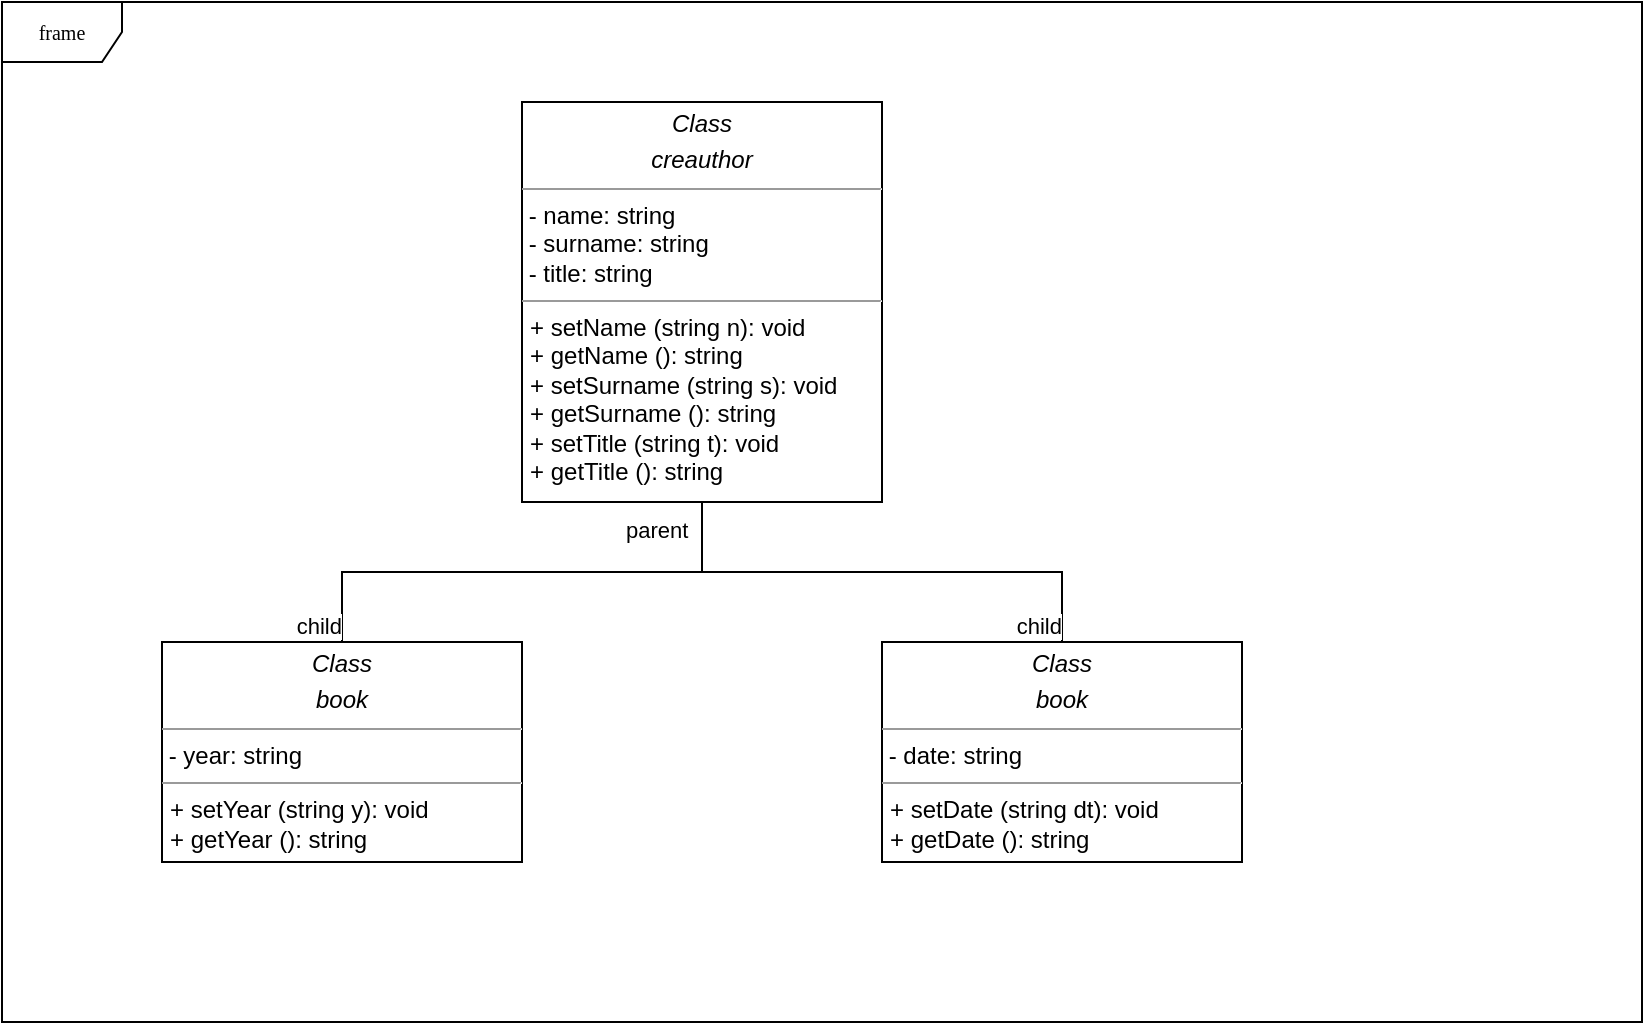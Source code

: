 <mxfile version="21.1.2" type="device">
  <diagram name="Page-1" id="c4acf3e9-155e-7222-9cf6-157b1a14988f">
    <mxGraphModel dx="1434" dy="802" grid="1" gridSize="10" guides="1" tooltips="1" connect="1" arrows="1" fold="1" page="1" pageScale="1" pageWidth="413" pageHeight="583" background="none" math="0" shadow="0">
      <root>
        <mxCell id="0" />
        <mxCell id="1" parent="0" />
        <mxCell id="17acba5748e5396b-1" value="frame" style="shape=umlFrame;whiteSpace=wrap;html=1;rounded=0;shadow=0;comic=0;labelBackgroundColor=none;strokeWidth=1;fontFamily=Verdana;fontSize=10;align=center;" parent="1" vertex="1">
          <mxGeometry x="20" y="20" width="820" height="510" as="geometry" />
        </mxCell>
        <mxCell id="5d2195bd80daf111-20" value="&lt;p style=&quot;margin:0px;margin-top:4px;text-align:center;&quot;&gt;&lt;i&gt;Class&lt;/i&gt;&lt;/p&gt;&lt;p style=&quot;margin:0px;margin-top:4px;text-align:center;&quot;&gt;&lt;i&gt;creauthor&lt;/i&gt;&lt;/p&gt;&lt;hr size=&quot;1&quot;&gt;&lt;p style=&quot;margin:0px;margin-left:4px;&quot;&gt;&lt;/p&gt;&lt;div style=&quot;text-align: justify;&quot;&gt;&lt;span style=&quot;background-color: initial;&quot;&gt;&amp;nbsp;- name: string&lt;/span&gt;&lt;/div&gt;&lt;div style=&quot;text-align: justify;&quot;&gt;&lt;span style=&quot;background-color: initial;&quot;&gt;&amp;nbsp;- surname: string&lt;/span&gt;&lt;/div&gt;&lt;div style=&quot;text-align: justify;&quot;&gt;&lt;span style=&quot;background-color: initial;&quot;&gt;&amp;nbsp;- title: string&lt;/span&gt;&lt;/div&gt;&lt;hr size=&quot;1&quot;&gt;&lt;p style=&quot;margin:0px;margin-left:4px;&quot;&gt;+ setName (string n): void&lt;br&gt;+ getName (): string&lt;/p&gt;&lt;p style=&quot;margin:0px;margin-left:4px;&quot;&gt;+ setSurname (string s): void&lt;br style=&quot;border-color: var(--border-color);&quot;&gt;+ getSurname (): string&lt;br&gt;&lt;/p&gt;&lt;p style=&quot;margin:0px;margin-left:4px;&quot;&gt;+ setTitle (string t): void&lt;br style=&quot;border-color: var(--border-color);&quot;&gt;+ getTitle (): string&lt;br&gt;&lt;/p&gt;" style="verticalAlign=top;align=left;overflow=fill;fontSize=12;fontFamily=Helvetica;html=1;rounded=0;shadow=0;comic=0;labelBackgroundColor=none;strokeWidth=1" parent="1" vertex="1">
          <mxGeometry x="280" y="70" width="180" height="200" as="geometry" />
        </mxCell>
        <mxCell id="eKYPIXdJeBiAekk-b38k-2" value="&lt;p style=&quot;margin:0px;margin-top:4px;text-align:center;&quot;&gt;&lt;i&gt;Class&lt;/i&gt;&lt;/p&gt;&lt;p style=&quot;margin:0px;margin-top:4px;text-align:center;&quot;&gt;&lt;i&gt;book&lt;/i&gt;&lt;/p&gt;&lt;hr size=&quot;1&quot;&gt;&lt;p style=&quot;margin:0px;margin-left:4px;&quot;&gt;&lt;/p&gt;&lt;div style=&quot;text-align: justify;&quot;&gt;&lt;span style=&quot;background-color: initial;&quot;&gt;&amp;nbsp;- year: string&lt;/span&gt;&lt;/div&gt;&lt;hr size=&quot;1&quot;&gt;&lt;p style=&quot;margin:0px;margin-left:4px;&quot;&gt;+ setYear (string y): void&lt;br&gt;+ getYear (): string&lt;/p&gt;" style="verticalAlign=top;align=left;overflow=fill;fontSize=12;fontFamily=Helvetica;html=1;rounded=0;shadow=0;comic=0;labelBackgroundColor=none;strokeWidth=1" vertex="1" parent="1">
          <mxGeometry x="100" y="340" width="180" height="110" as="geometry" />
        </mxCell>
        <mxCell id="eKYPIXdJeBiAekk-b38k-3" value="&lt;p style=&quot;margin:0px;margin-top:4px;text-align:center;&quot;&gt;&lt;i&gt;Class&lt;/i&gt;&lt;/p&gt;&lt;p style=&quot;margin:0px;margin-top:4px;text-align:center;&quot;&gt;&lt;i&gt;book&lt;/i&gt;&lt;/p&gt;&lt;hr size=&quot;1&quot;&gt;&lt;p style=&quot;margin:0px;margin-left:4px;&quot;&gt;&lt;/p&gt;&lt;div style=&quot;text-align: justify;&quot;&gt;&lt;span style=&quot;background-color: initial;&quot;&gt;&amp;nbsp;- date: string&lt;/span&gt;&lt;/div&gt;&lt;hr size=&quot;1&quot;&gt;&lt;p style=&quot;margin:0px;margin-left:4px;&quot;&gt;+ setDate (string dt): void&lt;br&gt;+ getDate (): string&lt;/p&gt;" style="verticalAlign=top;align=left;overflow=fill;fontSize=12;fontFamily=Helvetica;html=1;rounded=0;shadow=0;comic=0;labelBackgroundColor=none;strokeWidth=1" vertex="1" parent="1">
          <mxGeometry x="460" y="340" width="180" height="110" as="geometry" />
        </mxCell>
        <mxCell id="eKYPIXdJeBiAekk-b38k-4" value="" style="endArrow=none;html=1;edgeStyle=orthogonalEdgeStyle;rounded=0;entryX=0.5;entryY=0;entryDx=0;entryDy=0;exitX=0.5;exitY=1;exitDx=0;exitDy=0;" edge="1" parent="1" source="5d2195bd80daf111-20" target="eKYPIXdJeBiAekk-b38k-2">
          <mxGeometry relative="1" as="geometry">
            <mxPoint x="100" y="290" as="sourcePoint" />
            <mxPoint x="260" y="290" as="targetPoint" />
          </mxGeometry>
        </mxCell>
        <mxCell id="eKYPIXdJeBiAekk-b38k-5" value="parent" style="edgeLabel;resizable=0;html=1;align=left;verticalAlign=bottom;" connectable="0" vertex="1" parent="eKYPIXdJeBiAekk-b38k-4">
          <mxGeometry x="-1" relative="1" as="geometry">
            <mxPoint x="-40" y="22" as="offset" />
          </mxGeometry>
        </mxCell>
        <mxCell id="eKYPIXdJeBiAekk-b38k-6" value="child" style="edgeLabel;resizable=0;html=1;align=right;verticalAlign=bottom;" connectable="0" vertex="1" parent="eKYPIXdJeBiAekk-b38k-4">
          <mxGeometry x="1" relative="1" as="geometry" />
        </mxCell>
        <mxCell id="eKYPIXdJeBiAekk-b38k-7" value="" style="endArrow=none;html=1;edgeStyle=orthogonalEdgeStyle;rounded=0;exitX=0.5;exitY=1;exitDx=0;exitDy=0;entryX=0.5;entryY=0;entryDx=0;entryDy=0;" edge="1" parent="1" source="5d2195bd80daf111-20" target="eKYPIXdJeBiAekk-b38k-3">
          <mxGeometry relative="1" as="geometry">
            <mxPoint x="540" y="160" as="sourcePoint" />
            <mxPoint x="700" y="160" as="targetPoint" />
          </mxGeometry>
        </mxCell>
        <mxCell id="eKYPIXdJeBiAekk-b38k-9" value="child" style="edgeLabel;resizable=0;html=1;align=right;verticalAlign=bottom;" connectable="0" vertex="1" parent="eKYPIXdJeBiAekk-b38k-7">
          <mxGeometry x="1" relative="1" as="geometry" />
        </mxCell>
      </root>
    </mxGraphModel>
  </diagram>
</mxfile>
